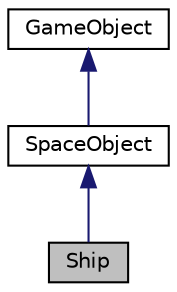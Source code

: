 digraph "Ship"
{
  edge [fontname="Helvetica",fontsize="10",labelfontname="Helvetica",labelfontsize="10"];
  node [fontname="Helvetica",fontsize="10",shape=record];
  Node1 [label="Ship",height=0.2,width=0.4,color="black", fillcolor="grey75", style="filled" fontcolor="black"];
  Node2 -> Node1 [dir="back",color="midnightblue",fontsize="10",style="solid"];
  Node2 [label="SpaceObject",height=0.2,width=0.4,color="black", fillcolor="white", style="filled",URL="$class_space_object.html"];
  Node3 -> Node2 [dir="back",color="midnightblue",fontsize="10",style="solid"];
  Node3 [label="GameObject",height=0.2,width=0.4,color="black", fillcolor="white", style="filled",URL="$class_game_object.html"];
}
